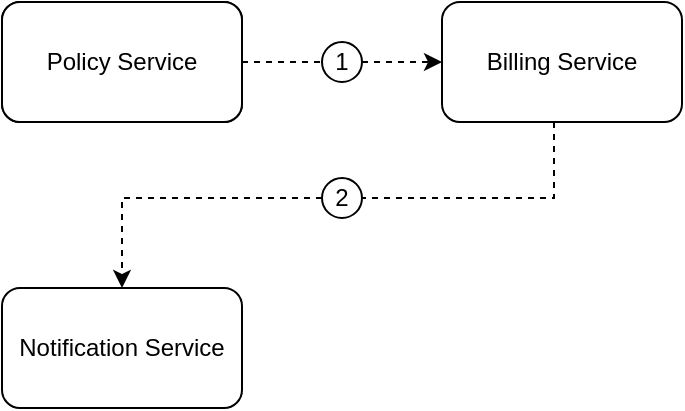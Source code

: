 <mxfile>
    <diagram name="Seite-1" id="4lPOYhW_lLVPdjzJCk_u">
        <mxGraphModel dx="1149" dy="792" grid="1" gridSize="10" guides="1" tooltips="1" connect="1" arrows="1" fold="1" page="1" pageScale="1" pageWidth="827" pageHeight="1169" math="0" shadow="0">
            <root>
                <mxCell id="0"/>
                <mxCell id="1" parent="0"/>
                <mxCell id="5wNKKO8rFHwYjoF5Nhn3-1" value="" style="edgeStyle=orthogonalEdgeStyle;rounded=0;orthogonalLoop=1;jettySize=auto;html=1;dashed=1;entryX=0.5;entryY=0;entryDx=0;entryDy=0;" parent="1" source="5wNKKO8rFHwYjoF5Nhn3-7" target="5wNKKO8rFHwYjoF5Nhn3-4" edge="1">
                    <mxGeometry relative="1" as="geometry"/>
                </mxCell>
                <mxCell id="5wNKKO8rFHwYjoF5Nhn3-2" style="edgeStyle=orthogonalEdgeStyle;rounded=0;orthogonalLoop=1;jettySize=auto;html=1;dashed=1;" parent="1" source="5wNKKO8rFHwYjoF5Nhn3-9" target="5wNKKO8rFHwYjoF5Nhn3-5" edge="1">
                    <mxGeometry relative="1" as="geometry"/>
                </mxCell>
                <mxCell id="5wNKKO8rFHwYjoF5Nhn3-3" value="Policy Service" style="rounded=1;whiteSpace=wrap;html=1;" parent="1" vertex="1">
                    <mxGeometry x="244" y="487" width="120" height="60" as="geometry"/>
                </mxCell>
                <mxCell id="5wNKKO8rFHwYjoF5Nhn3-4" value="Notification Service" style="rounded=1;whiteSpace=wrap;html=1;" parent="1" vertex="1">
                    <mxGeometry x="244" y="630" width="120" height="60" as="geometry"/>
                </mxCell>
                <mxCell id="5wNKKO8rFHwYjoF5Nhn3-11" style="edgeStyle=orthogonalEdgeStyle;rounded=0;orthogonalLoop=1;jettySize=auto;html=1;entryX=1;entryY=0.5;entryDx=0;entryDy=0;dashed=1;endArrow=none;endFill=0;" parent="1" source="5wNKKO8rFHwYjoF5Nhn3-5" target="5wNKKO8rFHwYjoF5Nhn3-7" edge="1">
                    <mxGeometry relative="1" as="geometry">
                        <Array as="points">
                            <mxPoint x="520" y="585"/>
                        </Array>
                    </mxGeometry>
                </mxCell>
                <mxCell id="5wNKKO8rFHwYjoF5Nhn3-5" value="Billing Service" style="rounded=1;whiteSpace=wrap;html=1;" parent="1" vertex="1">
                    <mxGeometry x="464" y="487" width="120" height="60" as="geometry"/>
                </mxCell>
                <mxCell id="5wNKKO8rFHwYjoF5Nhn3-7" value="2" style="ellipse;whiteSpace=wrap;html=1;" parent="1" vertex="1">
                    <mxGeometry x="404" y="575" width="20" height="20" as="geometry"/>
                </mxCell>
                <mxCell id="5wNKKO8rFHwYjoF5Nhn3-8" value="" style="edgeStyle=orthogonalEdgeStyle;rounded=0;orthogonalLoop=1;jettySize=auto;html=1;dashed=1;endArrow=none;endFill=0;" parent="1" source="5wNKKO8rFHwYjoF5Nhn3-3" target="5wNKKO8rFHwYjoF5Nhn3-9" edge="1">
                    <mxGeometry relative="1" as="geometry">
                        <mxPoint x="364" y="517" as="sourcePoint"/>
                        <mxPoint x="464" y="517" as="targetPoint"/>
                    </mxGeometry>
                </mxCell>
                <mxCell id="5wNKKO8rFHwYjoF5Nhn3-9" value="1" style="ellipse;whiteSpace=wrap;html=1;" parent="1" vertex="1">
                    <mxGeometry x="404" y="507" width="20" height="20" as="geometry"/>
                </mxCell>
                <mxCell id="5wNKKO8rFHwYjoF5Nhn3-10" value="Policy Service" style="rounded=1;whiteSpace=wrap;html=1;" parent="1" vertex="1">
                    <mxGeometry x="244" y="487" width="120" height="60" as="geometry"/>
                </mxCell>
            </root>
        </mxGraphModel>
    </diagram>
</mxfile>